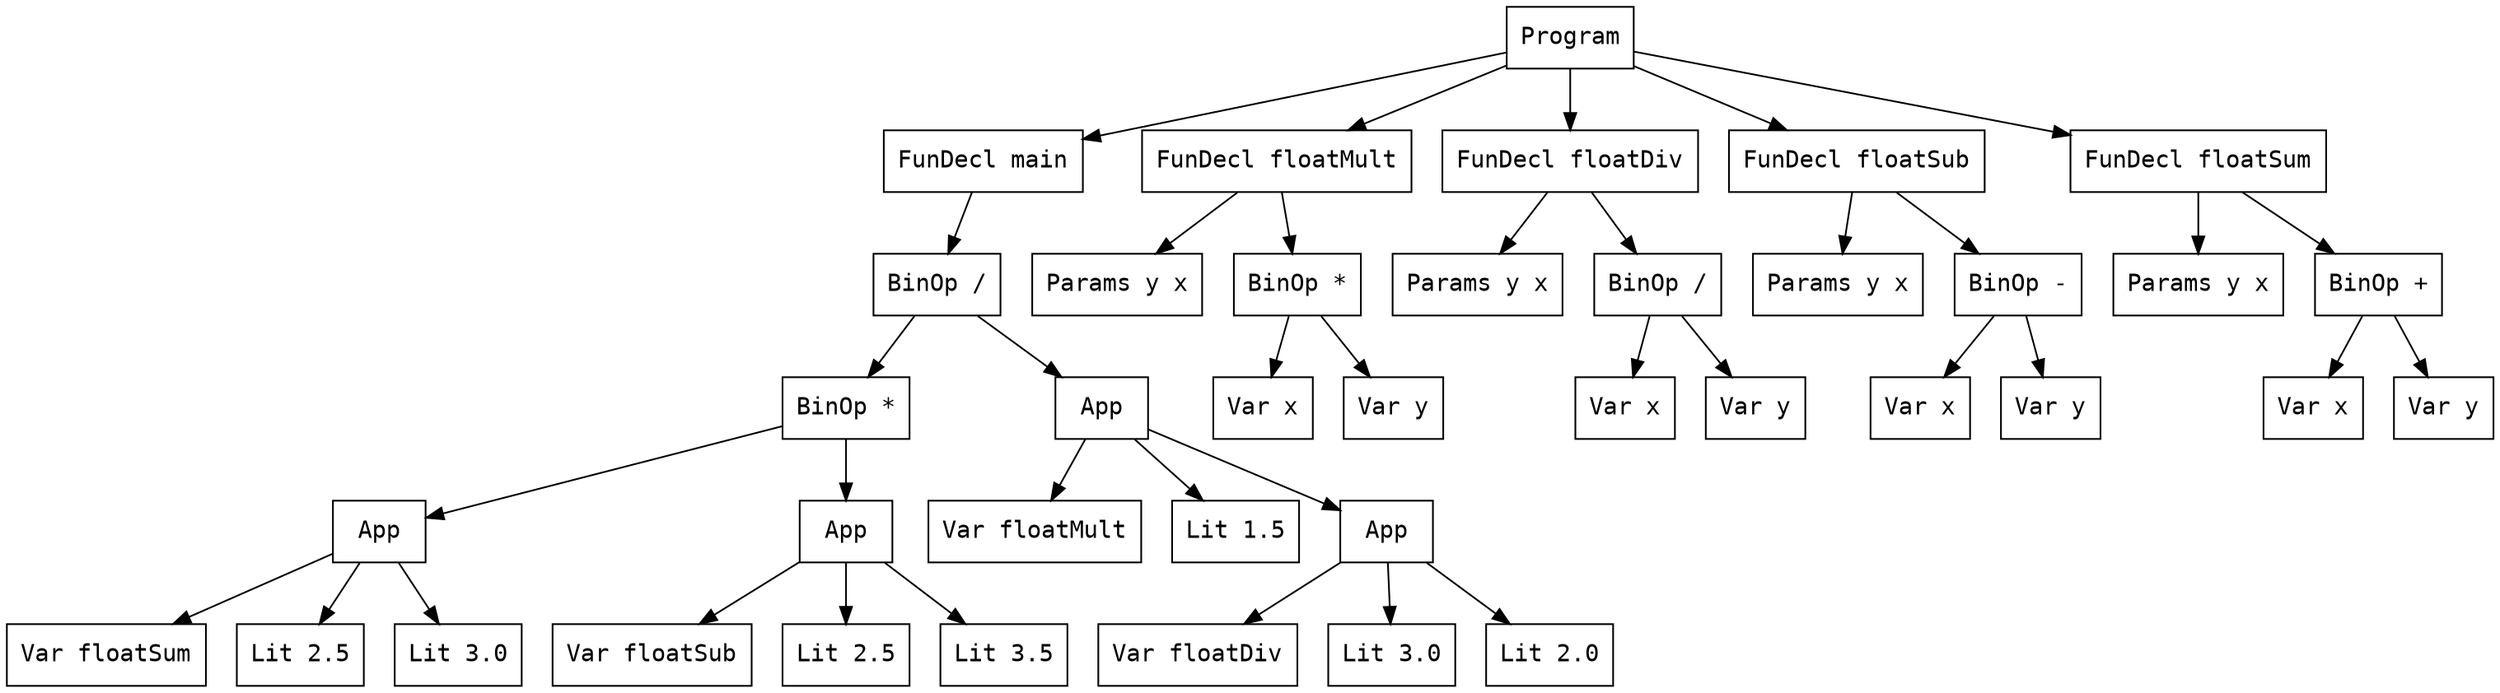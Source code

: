 digraph AST {
  rankdir=TB;
  node [shape=box,fontname="monospace"];
  0 [shape=box,label="Program"];
  1 [shape=box,label="FunDecl main"];
  2 [shape=box,label="BinOp /"];
  3 [shape=box,label="BinOp *"];
  4 [shape=box,label="App"];
  5 [shape=box,label="Var floatSum"];
  4 -> 5;
  6 [shape=box,label="Lit 2.5"];
  4 -> 6;
  7 [shape=box,label="Lit 3.0"];
  4 -> 7;
  3 -> 4;
  8 [shape=box,label="App"];
  9 [shape=box,label="Var floatSub"];
  8 -> 9;
  10 [shape=box,label="Lit 2.5"];
  8 -> 10;
  11 [shape=box,label="Lit 3.5"];
  8 -> 11;
  3 -> 8;
  2 -> 3;
  12 [shape=box,label="App"];
  13 [shape=box,label="Var floatMult"];
  12 -> 13;
  14 [shape=box,label="Lit 1.5"];
  12 -> 14;
  15 [shape=box,label="App"];
  16 [shape=box,label="Var floatDiv"];
  15 -> 16;
  17 [shape=box,label="Lit 3.0"];
  15 -> 17;
  18 [shape=box,label="Lit 2.0"];
  15 -> 18;
  12 -> 15;
  2 -> 12;
  1 -> 2;
  0 -> 1;
  19 [shape=box,label="FunDecl floatMult"];
  20 [shape=box,label="Params y x"];
  19 -> 20;
  21 [shape=box,label="BinOp *"];
  22 [shape=box,label="Var x"];
  21 -> 22;
  23 [shape=box,label="Var y"];
  21 -> 23;
  19 -> 21;
  0 -> 19;
  24 [shape=box,label="FunDecl floatDiv"];
  25 [shape=box,label="Params y x"];
  24 -> 25;
  26 [shape=box,label="BinOp /"];
  27 [shape=box,label="Var x"];
  26 -> 27;
  28 [shape=box,label="Var y"];
  26 -> 28;
  24 -> 26;
  0 -> 24;
  29 [shape=box,label="FunDecl floatSub"];
  30 [shape=box,label="Params y x"];
  29 -> 30;
  31 [shape=box,label="BinOp -"];
  32 [shape=box,label="Var x"];
  31 -> 32;
  33 [shape=box,label="Var y"];
  31 -> 33;
  29 -> 31;
  0 -> 29;
  34 [shape=box,label="FunDecl floatSum"];
  35 [shape=box,label="Params y x"];
  34 -> 35;
  36 [shape=box,label="BinOp +"];
  37 [shape=box,label="Var x"];
  36 -> 37;
  38 [shape=box,label="Var y"];
  36 -> 38;
  34 -> 36;
  0 -> 34;
}
